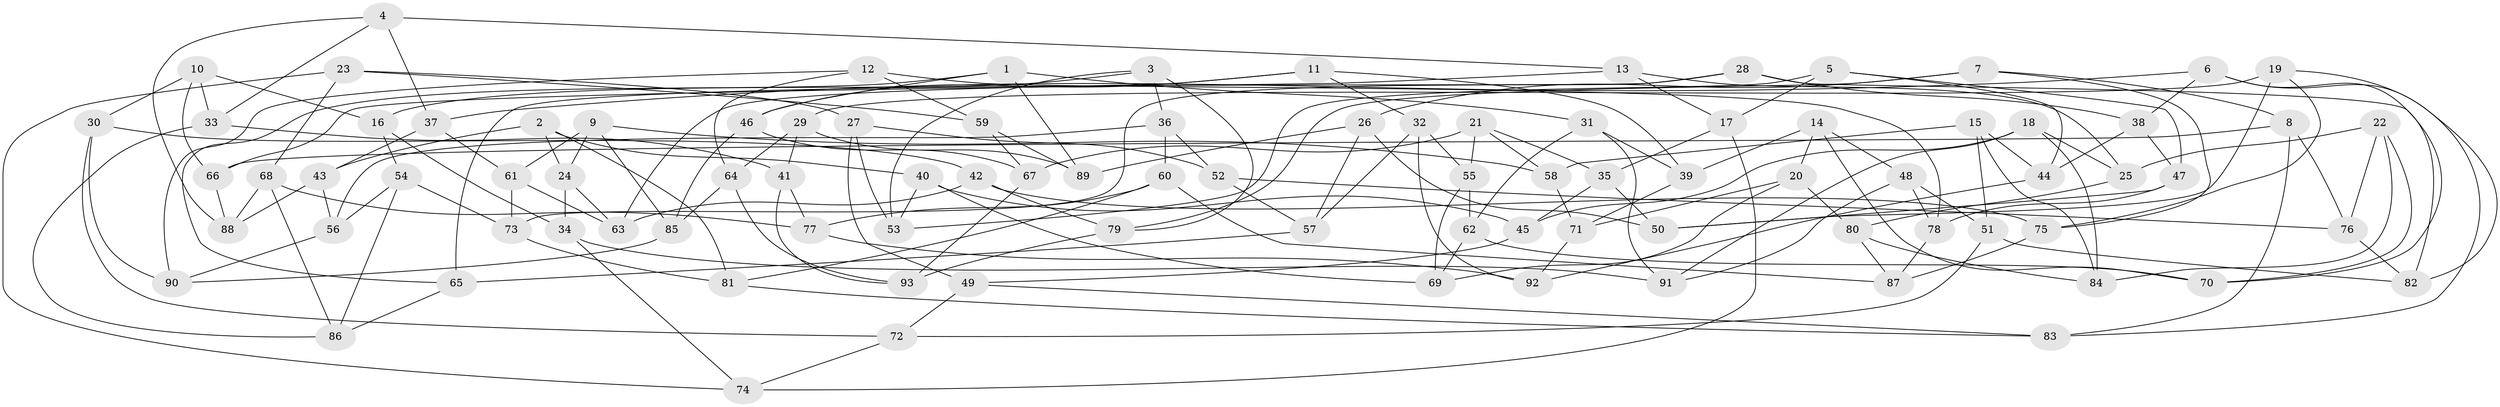 // Generated by graph-tools (version 1.1) at 2025/27/03/09/25 03:27:00]
// undirected, 93 vertices, 186 edges
graph export_dot {
graph [start="1"]
  node [color=gray90,style=filled];
  1;
  2;
  3;
  4;
  5;
  6;
  7;
  8;
  9;
  10;
  11;
  12;
  13;
  14;
  15;
  16;
  17;
  18;
  19;
  20;
  21;
  22;
  23;
  24;
  25;
  26;
  27;
  28;
  29;
  30;
  31;
  32;
  33;
  34;
  35;
  36;
  37;
  38;
  39;
  40;
  41;
  42;
  43;
  44;
  45;
  46;
  47;
  48;
  49;
  50;
  51;
  52;
  53;
  54;
  55;
  56;
  57;
  58;
  59;
  60;
  61;
  62;
  63;
  64;
  65;
  66;
  67;
  68;
  69;
  70;
  71;
  72;
  73;
  74;
  75;
  76;
  77;
  78;
  79;
  80;
  81;
  82;
  83;
  84;
  85;
  86;
  87;
  88;
  89;
  90;
  91;
  92;
  93;
  1 -- 31;
  1 -- 46;
  1 -- 65;
  1 -- 89;
  2 -- 43;
  2 -- 24;
  2 -- 81;
  2 -- 40;
  3 -- 79;
  3 -- 53;
  3 -- 36;
  3 -- 16;
  4 -- 13;
  4 -- 33;
  4 -- 88;
  4 -- 37;
  5 -- 53;
  5 -- 44;
  5 -- 47;
  5 -- 17;
  6 -- 38;
  6 -- 70;
  6 -- 37;
  6 -- 83;
  7 -- 26;
  7 -- 79;
  7 -- 75;
  7 -- 8;
  8 -- 66;
  8 -- 83;
  8 -- 76;
  9 -- 24;
  9 -- 85;
  9 -- 61;
  9 -- 58;
  10 -- 16;
  10 -- 30;
  10 -- 33;
  10 -- 66;
  11 -- 32;
  11 -- 63;
  11 -- 39;
  11 -- 46;
  12 -- 78;
  12 -- 59;
  12 -- 90;
  12 -- 64;
  13 -- 25;
  13 -- 17;
  13 -- 66;
  14 -- 20;
  14 -- 48;
  14 -- 70;
  14 -- 39;
  15 -- 58;
  15 -- 51;
  15 -- 44;
  15 -- 84;
  16 -- 54;
  16 -- 34;
  17 -- 74;
  17 -- 35;
  18 -- 25;
  18 -- 91;
  18 -- 84;
  18 -- 45;
  19 -- 50;
  19 -- 75;
  19 -- 29;
  19 -- 82;
  20 -- 71;
  20 -- 80;
  20 -- 69;
  21 -- 35;
  21 -- 67;
  21 -- 55;
  21 -- 58;
  22 -- 84;
  22 -- 76;
  22 -- 70;
  22 -- 25;
  23 -- 27;
  23 -- 59;
  23 -- 68;
  23 -- 74;
  24 -- 63;
  24 -- 34;
  25 -- 80;
  26 -- 50;
  26 -- 57;
  26 -- 89;
  27 -- 49;
  27 -- 53;
  27 -- 52;
  28 -- 65;
  28 -- 38;
  28 -- 73;
  28 -- 82;
  29 -- 64;
  29 -- 41;
  29 -- 89;
  30 -- 72;
  30 -- 90;
  30 -- 42;
  31 -- 91;
  31 -- 62;
  31 -- 39;
  32 -- 55;
  32 -- 57;
  32 -- 92;
  33 -- 41;
  33 -- 86;
  34 -- 91;
  34 -- 74;
  35 -- 50;
  35 -- 45;
  36 -- 60;
  36 -- 56;
  36 -- 52;
  37 -- 61;
  37 -- 43;
  38 -- 47;
  38 -- 44;
  39 -- 71;
  40 -- 45;
  40 -- 69;
  40 -- 53;
  41 -- 93;
  41 -- 77;
  42 -- 63;
  42 -- 79;
  42 -- 75;
  43 -- 56;
  43 -- 88;
  44 -- 92;
  45 -- 49;
  46 -- 67;
  46 -- 85;
  47 -- 50;
  47 -- 78;
  48 -- 51;
  48 -- 78;
  48 -- 91;
  49 -- 72;
  49 -- 83;
  51 -- 82;
  51 -- 72;
  52 -- 57;
  52 -- 76;
  54 -- 56;
  54 -- 86;
  54 -- 73;
  55 -- 69;
  55 -- 62;
  56 -- 90;
  57 -- 65;
  58 -- 71;
  59 -- 67;
  59 -- 89;
  60 -- 81;
  60 -- 87;
  60 -- 77;
  61 -- 73;
  61 -- 63;
  62 -- 69;
  62 -- 70;
  64 -- 93;
  64 -- 85;
  65 -- 86;
  66 -- 88;
  67 -- 93;
  68 -- 86;
  68 -- 88;
  68 -- 77;
  71 -- 92;
  72 -- 74;
  73 -- 81;
  75 -- 87;
  76 -- 82;
  77 -- 92;
  78 -- 87;
  79 -- 93;
  80 -- 87;
  80 -- 84;
  81 -- 83;
  85 -- 90;
}
